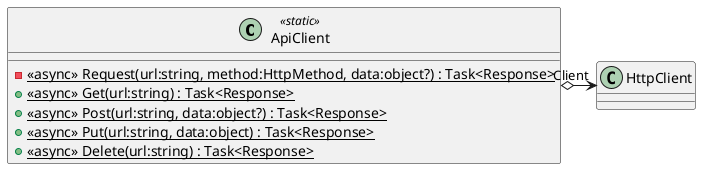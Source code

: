 @startuml
class ApiClient <<static>> {
    - {static} <<async>> Request(url:string, method:HttpMethod, data:object?) : Task<Response>
    + {static} <<async>> Get(url:string) : Task<Response>
    + {static} <<async>> Post(url:string, data:object?) : Task<Response>
    + {static} <<async>> Put(url:string, data:object) : Task<Response>
    + {static} <<async>> Delete(url:string) : Task<Response>
}
ApiClient o-> "Client" HttpClient
@enduml
